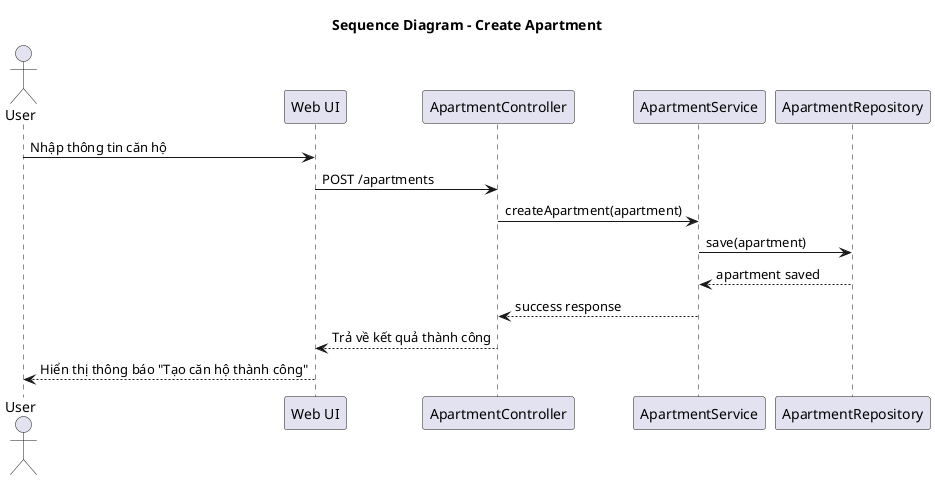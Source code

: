 @startuml
title Sequence Diagram - Create Apartment

actor "User" as U
participant "Web UI" as UI
participant "ApartmentController" as C
participant "ApartmentService" as S
participant "ApartmentRepository" as R

U -> UI: Nhập thông tin căn hộ
UI -> C: POST /apartments
C -> S: createApartment(apartment)
S -> R: save(apartment)
R --> S: apartment saved
S --> C: success response
C --> UI: Trả về kết quả thành công
UI --> U: Hiển thị thông báo "Tạo căn hộ thành công"

@enduml
